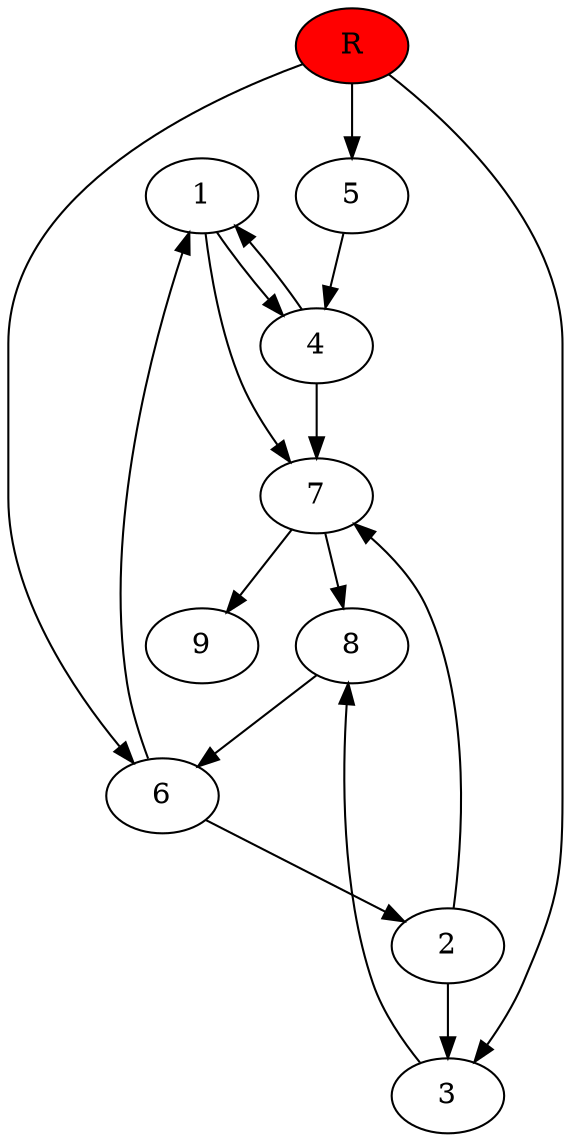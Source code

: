 digraph prb20289 {
	1
	2
	3
	4
	5
	6
	7
	8
	R [fillcolor="#ff0000" style=filled]
	1 -> 4
	1 -> 7
	2 -> 3
	2 -> 7
	3 -> 8
	4 -> 1
	4 -> 7
	5 -> 4
	6 -> 1
	6 -> 2
	7 -> 8
	7 -> 9
	8 -> 6
	R -> 3
	R -> 5
	R -> 6
}
